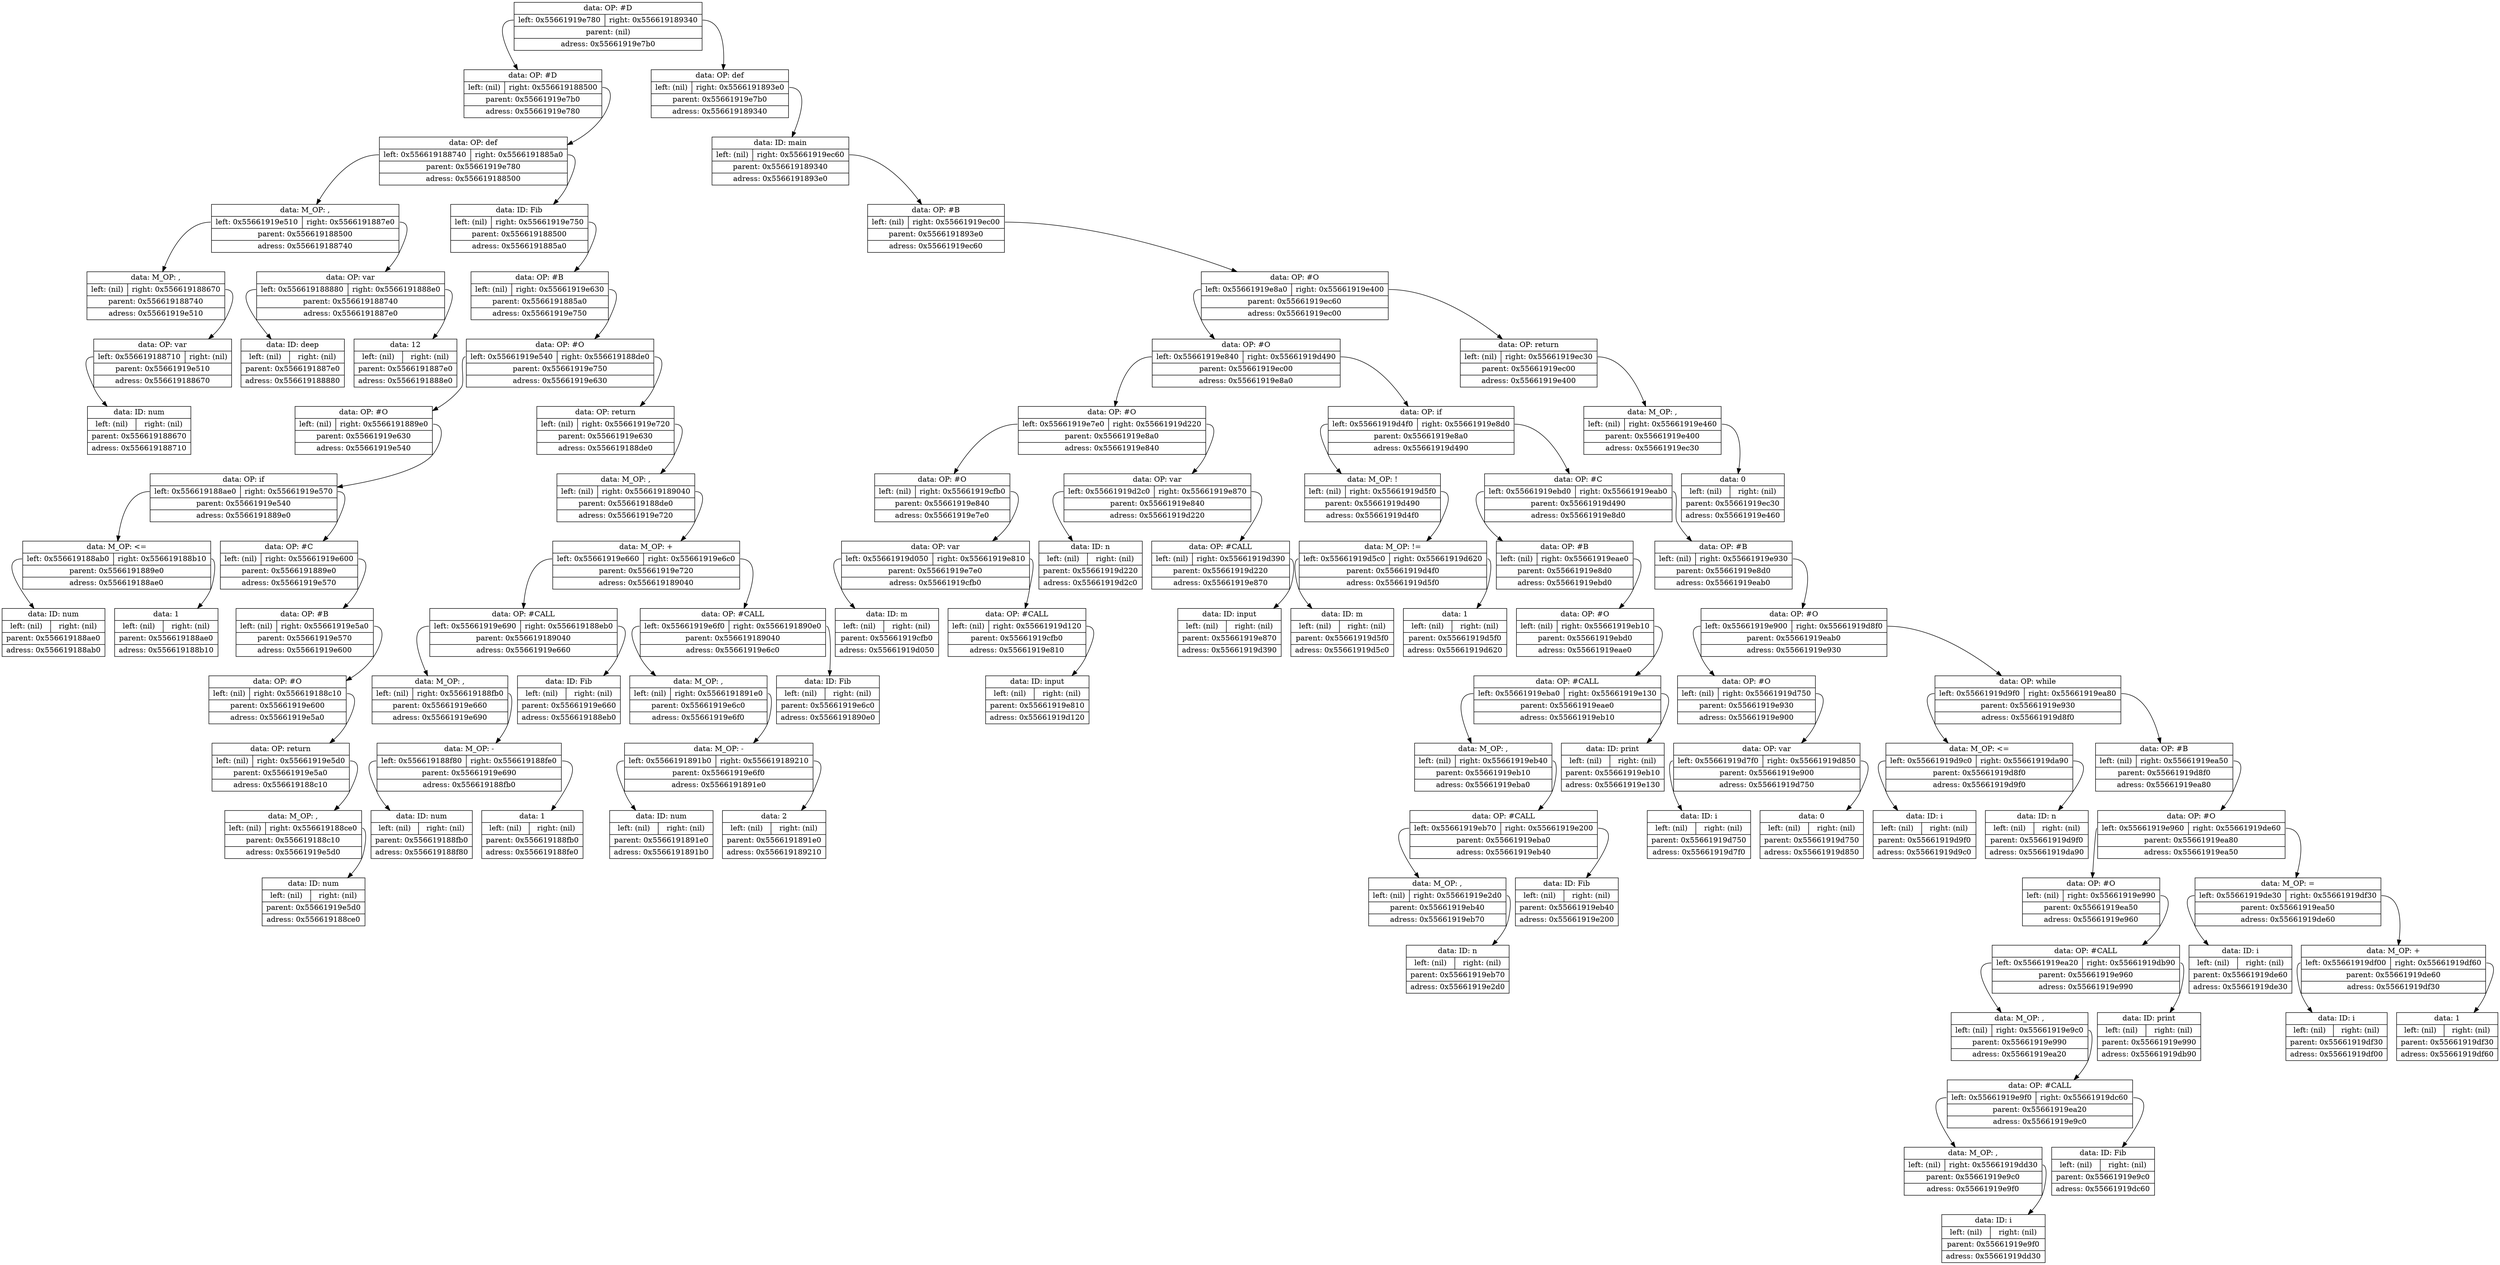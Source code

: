 digraph dump
{
	node0x55661919e7b0 [shape = "record", label = "{<f1>data: OP: #D|{<f2>left: 0x55661919e780|<f3>right: 0x556619189340}|<f4>parent: (nil)|<f5>adress: 0x55661919e7b0}"];
	node0x55661919e780 [shape = "record", label = "{<f1>data: OP: #D|{<f2>left: (nil)|<f3>right: 0x556619188500}|<f4>parent: 0x55661919e7b0|<f5>adress: 0x55661919e780}"];
	node0x556619188500 [shape = "record", label = "{<f1>data: OP: def|{<f2>left: 0x556619188740|<f3>right: 0x5566191885a0}|<f4>parent: 0x55661919e780|<f5>adress: 0x556619188500}"];
	node0x556619188740 [shape = "record", label = "{<f1>data: M_OP: ,|{<f2>left: 0x55661919e510|<f3>right: 0x5566191887e0}|<f4>parent: 0x556619188500|<f5>adress: 0x556619188740}"];
	node0x55661919e510 [shape = "record", label = "{<f1>data: M_OP: ,|{<f2>left: (nil)|<f3>right: 0x556619188670}|<f4>parent: 0x556619188740|<f5>adress: 0x55661919e510}"];
	node0x556619188670 [shape = "record", label = "{<f1>data: OP: var|{<f2>left: 0x556619188710|<f3>right: (nil)}|<f4>parent: 0x55661919e510|<f5>adress: 0x556619188670}"];
	node0x556619188710 [shape = "record", label = "{<f1>data: ID: num|{<f2>left: (nil)|<f3>right: (nil)}|<f4>parent: 0x556619188670|<f5>adress: 0x556619188710}"];
	node0x556619188670:f2 -> node0x556619188710
	node0x55661919e510:f3 -> node0x556619188670
	node0x556619188740:f2 -> node0x55661919e510
	node0x5566191887e0 [shape = "record", label = "{<f1>data: OP: var|{<f2>left: 0x556619188880|<f3>right: 0x5566191888e0}|<f4>parent: 0x556619188740|<f5>adress: 0x5566191887e0}"];
	node0x556619188880 [shape = "record", label = "{<f1>data: ID: deep|{<f2>left: (nil)|<f3>right: (nil)}|<f4>parent: 0x5566191887e0|<f5>adress: 0x556619188880}"];
	node0x5566191887e0:f2 -> node0x556619188880
	node0x5566191888e0 [shape = "record", label = "{<f1>data: 12|{<f2>left: (nil)|<f3>right: (nil)}|<f4>parent: 0x5566191887e0|<f5>adress: 0x5566191888e0}"];
	node0x5566191887e0:f3 -> node0x5566191888e0
	node0x556619188740:f3 -> node0x5566191887e0
	node0x556619188500:f2 -> node0x556619188740
	node0x5566191885a0 [shape = "record", label = "{<f1>data: ID: Fib|{<f2>left: (nil)|<f3>right: 0x55661919e750}|<f4>parent: 0x556619188500|<f5>adress: 0x5566191885a0}"];
	node0x55661919e750 [shape = "record", label = "{<f1>data: OP: #B|{<f2>left: (nil)|<f3>right: 0x55661919e630}|<f4>parent: 0x5566191885a0|<f5>adress: 0x55661919e750}"];
	node0x55661919e630 [shape = "record", label = "{<f1>data: OP: #O|{<f2>left: 0x55661919e540|<f3>right: 0x556619188de0}|<f4>parent: 0x55661919e750|<f5>adress: 0x55661919e630}"];
	node0x55661919e540 [shape = "record", label = "{<f1>data: OP: #O|{<f2>left: (nil)|<f3>right: 0x5566191889e0}|<f4>parent: 0x55661919e630|<f5>adress: 0x55661919e540}"];
	node0x5566191889e0 [shape = "record", label = "{<f1>data: OP: if|{<f2>left: 0x556619188ae0|<f3>right: 0x55661919e570}|<f4>parent: 0x55661919e540|<f5>adress: 0x5566191889e0}"];
	node0x556619188ae0 [shape = "record", label = "{<f1>data: M_OP: \<=|{<f2>left: 0x556619188ab0|<f3>right: 0x556619188b10}|<f4>parent: 0x5566191889e0|<f5>adress: 0x556619188ae0}"];
	node0x556619188ab0 [shape = "record", label = "{<f1>data: ID: num|{<f2>left: (nil)|<f3>right: (nil)}|<f4>parent: 0x556619188ae0|<f5>adress: 0x556619188ab0}"];
	node0x556619188ae0:f2 -> node0x556619188ab0
	node0x556619188b10 [shape = "record", label = "{<f1>data: 1|{<f2>left: (nil)|<f3>right: (nil)}|<f4>parent: 0x556619188ae0|<f5>adress: 0x556619188b10}"];
	node0x556619188ae0:f3 -> node0x556619188b10
	node0x5566191889e0:f2 -> node0x556619188ae0
	node0x55661919e570 [shape = "record", label = "{<f1>data: OP: #C|{<f2>left: (nil)|<f3>right: 0x55661919e600}|<f4>parent: 0x5566191889e0|<f5>adress: 0x55661919e570}"];
	node0x55661919e600 [shape = "record", label = "{<f1>data: OP: #B|{<f2>left: (nil)|<f3>right: 0x55661919e5a0}|<f4>parent: 0x55661919e570|<f5>adress: 0x55661919e600}"];
	node0x55661919e5a0 [shape = "record", label = "{<f1>data: OP: #O|{<f2>left: (nil)|<f3>right: 0x556619188c10}|<f4>parent: 0x55661919e600|<f5>adress: 0x55661919e5a0}"];
	node0x556619188c10 [shape = "record", label = "{<f1>data: OP: return|{<f2>left: (nil)|<f3>right: 0x55661919e5d0}|<f4>parent: 0x55661919e5a0|<f5>adress: 0x556619188c10}"];
	node0x55661919e5d0 [shape = "record", label = "{<f1>data: M_OP: ,|{<f2>left: (nil)|<f3>right: 0x556619188ce0}|<f4>parent: 0x556619188c10|<f5>adress: 0x55661919e5d0}"];
	node0x556619188ce0 [shape = "record", label = "{<f1>data: ID: num|{<f2>left: (nil)|<f3>right: (nil)}|<f4>parent: 0x55661919e5d0|<f5>adress: 0x556619188ce0}"];
	node0x55661919e5d0:f3 -> node0x556619188ce0
	node0x556619188c10:f3 -> node0x55661919e5d0
	node0x55661919e5a0:f3 -> node0x556619188c10
	node0x55661919e600:f3 -> node0x55661919e5a0
	node0x55661919e570:f3 -> node0x55661919e600
	node0x5566191889e0:f3 -> node0x55661919e570
	node0x55661919e540:f3 -> node0x5566191889e0
	node0x55661919e630:f2 -> node0x55661919e540
	node0x556619188de0 [shape = "record", label = "{<f1>data: OP: return|{<f2>left: (nil)|<f3>right: 0x55661919e720}|<f4>parent: 0x55661919e630|<f5>adress: 0x556619188de0}"];
	node0x55661919e720 [shape = "record", label = "{<f1>data: M_OP: ,|{<f2>left: (nil)|<f3>right: 0x556619189040}|<f4>parent: 0x556619188de0|<f5>adress: 0x55661919e720}"];
	node0x556619189040 [shape = "record", label = "{<f1>data: M_OP: +|{<f2>left: 0x55661919e660|<f3>right: 0x55661919e6c0}|<f4>parent: 0x55661919e720|<f5>adress: 0x556619189040}"];
	node0x55661919e660 [shape = "record", label = "{<f1>data: OP: #CALL|{<f2>left: 0x55661919e690|<f3>right: 0x556619188eb0}|<f4>parent: 0x556619189040|<f5>adress: 0x55661919e660}"];
	node0x55661919e690 [shape = "record", label = "{<f1>data: M_OP: ,|{<f2>left: (nil)|<f3>right: 0x556619188fb0}|<f4>parent: 0x55661919e660|<f5>adress: 0x55661919e690}"];
	node0x556619188fb0 [shape = "record", label = "{<f1>data: M_OP: -|{<f2>left: 0x556619188f80|<f3>right: 0x556619188fe0}|<f4>parent: 0x55661919e690|<f5>adress: 0x556619188fb0}"];
	node0x556619188f80 [shape = "record", label = "{<f1>data: ID: num|{<f2>left: (nil)|<f3>right: (nil)}|<f4>parent: 0x556619188fb0|<f5>adress: 0x556619188f80}"];
	node0x556619188fb0:f2 -> node0x556619188f80
	node0x556619188fe0 [shape = "record", label = "{<f1>data: 1|{<f2>left: (nil)|<f3>right: (nil)}|<f4>parent: 0x556619188fb0|<f5>adress: 0x556619188fe0}"];
	node0x556619188fb0:f3 -> node0x556619188fe0
	node0x55661919e690:f3 -> node0x556619188fb0
	node0x55661919e660:f2 -> node0x55661919e690
	node0x556619188eb0 [shape = "record", label = "{<f1>data: ID: Fib|{<f2>left: (nil)|<f3>right: (nil)}|<f4>parent: 0x55661919e660|<f5>adress: 0x556619188eb0}"];
	node0x55661919e660:f3 -> node0x556619188eb0
	node0x556619189040:f2 -> node0x55661919e660
	node0x55661919e6c0 [shape = "record", label = "{<f1>data: OP: #CALL|{<f2>left: 0x55661919e6f0|<f3>right: 0x5566191890e0}|<f4>parent: 0x556619189040|<f5>adress: 0x55661919e6c0}"];
	node0x55661919e6f0 [shape = "record", label = "{<f1>data: M_OP: ,|{<f2>left: (nil)|<f3>right: 0x5566191891e0}|<f4>parent: 0x55661919e6c0|<f5>adress: 0x55661919e6f0}"];
	node0x5566191891e0 [shape = "record", label = "{<f1>data: M_OP: -|{<f2>left: 0x5566191891b0|<f3>right: 0x556619189210}|<f4>parent: 0x55661919e6f0|<f5>adress: 0x5566191891e0}"];
	node0x5566191891b0 [shape = "record", label = "{<f1>data: ID: num|{<f2>left: (nil)|<f3>right: (nil)}|<f4>parent: 0x5566191891e0|<f5>adress: 0x5566191891b0}"];
	node0x5566191891e0:f2 -> node0x5566191891b0
	node0x556619189210 [shape = "record", label = "{<f1>data: 2|{<f2>left: (nil)|<f3>right: (nil)}|<f4>parent: 0x5566191891e0|<f5>adress: 0x556619189210}"];
	node0x5566191891e0:f3 -> node0x556619189210
	node0x55661919e6f0:f3 -> node0x5566191891e0
	node0x55661919e6c0:f2 -> node0x55661919e6f0
	node0x5566191890e0 [shape = "record", label = "{<f1>data: ID: Fib|{<f2>left: (nil)|<f3>right: (nil)}|<f4>parent: 0x55661919e6c0|<f5>adress: 0x5566191890e0}"];
	node0x55661919e6c0:f3 -> node0x5566191890e0
	node0x556619189040:f3 -> node0x55661919e6c0
	node0x55661919e720:f3 -> node0x556619189040
	node0x556619188de0:f3 -> node0x55661919e720
	node0x55661919e630:f3 -> node0x556619188de0
	node0x55661919e750:f3 -> node0x55661919e630
	node0x5566191885a0:f3 -> node0x55661919e750
	node0x556619188500:f3 -> node0x5566191885a0
	node0x55661919e780:f3 -> node0x556619188500
	node0x55661919e7b0:f2 -> node0x55661919e780
	node0x556619189340 [shape = "record", label = "{<f1>data: OP: def|{<f2>left: (nil)|<f3>right: 0x5566191893e0}|<f4>parent: 0x55661919e7b0|<f5>adress: 0x556619189340}"];
	node0x5566191893e0 [shape = "record", label = "{<f1>data: ID: main|{<f2>left: (nil)|<f3>right: 0x55661919ec60}|<f4>parent: 0x556619189340|<f5>adress: 0x5566191893e0}"];
	node0x55661919ec60 [shape = "record", label = "{<f1>data: OP: #B|{<f2>left: (nil)|<f3>right: 0x55661919ec00}|<f4>parent: 0x5566191893e0|<f5>adress: 0x55661919ec60}"];
	node0x55661919ec00 [shape = "record", label = "{<f1>data: OP: #O|{<f2>left: 0x55661919e8a0|<f3>right: 0x55661919e400}|<f4>parent: 0x55661919ec60|<f5>adress: 0x55661919ec00}"];
	node0x55661919e8a0 [shape = "record", label = "{<f1>data: OP: #O|{<f2>left: 0x55661919e840|<f3>right: 0x55661919d490}|<f4>parent: 0x55661919ec00|<f5>adress: 0x55661919e8a0}"];
	node0x55661919e840 [shape = "record", label = "{<f1>data: OP: #O|{<f2>left: 0x55661919e7e0|<f3>right: 0x55661919d220}|<f4>parent: 0x55661919e8a0|<f5>adress: 0x55661919e840}"];
	node0x55661919e7e0 [shape = "record", label = "{<f1>data: OP: #O|{<f2>left: (nil)|<f3>right: 0x55661919cfb0}|<f4>parent: 0x55661919e840|<f5>adress: 0x55661919e7e0}"];
	node0x55661919cfb0 [shape = "record", label = "{<f1>data: OP: var|{<f2>left: 0x55661919d050|<f3>right: 0x55661919e810}|<f4>parent: 0x55661919e7e0|<f5>adress: 0x55661919cfb0}"];
	node0x55661919d050 [shape = "record", label = "{<f1>data: ID: m|{<f2>left: (nil)|<f3>right: (nil)}|<f4>parent: 0x55661919cfb0|<f5>adress: 0x55661919d050}"];
	node0x55661919cfb0:f2 -> node0x55661919d050
	node0x55661919e810 [shape = "record", label = "{<f1>data: OP: #CALL|{<f2>left: (nil)|<f3>right: 0x55661919d120}|<f4>parent: 0x55661919cfb0|<f5>adress: 0x55661919e810}"];
	node0x55661919d120 [shape = "record", label = "{<f1>data: ID: input|{<f2>left: (nil)|<f3>right: (nil)}|<f4>parent: 0x55661919e810|<f5>adress: 0x55661919d120}"];
	node0x55661919e810:f3 -> node0x55661919d120
	node0x55661919cfb0:f3 -> node0x55661919e810
	node0x55661919e7e0:f3 -> node0x55661919cfb0
	node0x55661919e840:f2 -> node0x55661919e7e0
	node0x55661919d220 [shape = "record", label = "{<f1>data: OP: var|{<f2>left: 0x55661919d2c0|<f3>right: 0x55661919e870}|<f4>parent: 0x55661919e840|<f5>adress: 0x55661919d220}"];
	node0x55661919d2c0 [shape = "record", label = "{<f1>data: ID: n|{<f2>left: (nil)|<f3>right: (nil)}|<f4>parent: 0x55661919d220|<f5>adress: 0x55661919d2c0}"];
	node0x55661919d220:f2 -> node0x55661919d2c0
	node0x55661919e870 [shape = "record", label = "{<f1>data: OP: #CALL|{<f2>left: (nil)|<f3>right: 0x55661919d390}|<f4>parent: 0x55661919d220|<f5>adress: 0x55661919e870}"];
	node0x55661919d390 [shape = "record", label = "{<f1>data: ID: input|{<f2>left: (nil)|<f3>right: (nil)}|<f4>parent: 0x55661919e870|<f5>adress: 0x55661919d390}"];
	node0x55661919e870:f3 -> node0x55661919d390
	node0x55661919d220:f3 -> node0x55661919e870
	node0x55661919e840:f3 -> node0x55661919d220
	node0x55661919e8a0:f2 -> node0x55661919e840
	node0x55661919d490 [shape = "record", label = "{<f1>data: OP: if|{<f2>left: 0x55661919d4f0|<f3>right: 0x55661919e8d0}|<f4>parent: 0x55661919e8a0|<f5>adress: 0x55661919d490}"];
	node0x55661919d4f0 [shape = "record", label = "{<f1>data: M_OP: !|{<f2>left: (nil)|<f3>right: 0x55661919d5f0}|<f4>parent: 0x55661919d490|<f5>adress: 0x55661919d4f0}"];
	node0x55661919d5f0 [shape = "record", label = "{<f1>data: M_OP: !=|{<f2>left: 0x55661919d5c0|<f3>right: 0x55661919d620}|<f4>parent: 0x55661919d4f0|<f5>adress: 0x55661919d5f0}"];
	node0x55661919d5c0 [shape = "record", label = "{<f1>data: ID: m|{<f2>left: (nil)|<f3>right: (nil)}|<f4>parent: 0x55661919d5f0|<f5>adress: 0x55661919d5c0}"];
	node0x55661919d5f0:f2 -> node0x55661919d5c0
	node0x55661919d620 [shape = "record", label = "{<f1>data: 1|{<f2>left: (nil)|<f3>right: (nil)}|<f4>parent: 0x55661919d5f0|<f5>adress: 0x55661919d620}"];
	node0x55661919d5f0:f3 -> node0x55661919d620
	node0x55661919d4f0:f3 -> node0x55661919d5f0
	node0x55661919d490:f2 -> node0x55661919d4f0
	node0x55661919e8d0 [shape = "record", label = "{<f1>data: OP: #C|{<f2>left: 0x55661919ebd0|<f3>right: 0x55661919eab0}|<f4>parent: 0x55661919d490|<f5>adress: 0x55661919e8d0}"];
	node0x55661919ebd0 [shape = "record", label = "{<f1>data: OP: #B|{<f2>left: (nil)|<f3>right: 0x55661919eae0}|<f4>parent: 0x55661919e8d0|<f5>adress: 0x55661919ebd0}"];
	node0x55661919eae0 [shape = "record", label = "{<f1>data: OP: #O|{<f2>left: (nil)|<f3>right: 0x55661919eb10}|<f4>parent: 0x55661919ebd0|<f5>adress: 0x55661919eae0}"];
	node0x55661919eb10 [shape = "record", label = "{<f1>data: OP: #CALL|{<f2>left: 0x55661919eba0|<f3>right: 0x55661919e130}|<f4>parent: 0x55661919eae0|<f5>adress: 0x55661919eb10}"];
	node0x55661919eba0 [shape = "record", label = "{<f1>data: M_OP: ,|{<f2>left: (nil)|<f3>right: 0x55661919eb40}|<f4>parent: 0x55661919eb10|<f5>adress: 0x55661919eba0}"];
	node0x55661919eb40 [shape = "record", label = "{<f1>data: OP: #CALL|{<f2>left: 0x55661919eb70|<f3>right: 0x55661919e200}|<f4>parent: 0x55661919eba0|<f5>adress: 0x55661919eb40}"];
	node0x55661919eb70 [shape = "record", label = "{<f1>data: M_OP: ,|{<f2>left: (nil)|<f3>right: 0x55661919e2d0}|<f4>parent: 0x55661919eb40|<f5>adress: 0x55661919eb70}"];
	node0x55661919e2d0 [shape = "record", label = "{<f1>data: ID: n|{<f2>left: (nil)|<f3>right: (nil)}|<f4>parent: 0x55661919eb70|<f5>adress: 0x55661919e2d0}"];
	node0x55661919eb70:f3 -> node0x55661919e2d0
	node0x55661919eb40:f2 -> node0x55661919eb70
	node0x55661919e200 [shape = "record", label = "{<f1>data: ID: Fib|{<f2>left: (nil)|<f3>right: (nil)}|<f4>parent: 0x55661919eb40|<f5>adress: 0x55661919e200}"];
	node0x55661919eb40:f3 -> node0x55661919e200
	node0x55661919eba0:f3 -> node0x55661919eb40
	node0x55661919eb10:f2 -> node0x55661919eba0
	node0x55661919e130 [shape = "record", label = "{<f1>data: ID: print|{<f2>left: (nil)|<f3>right: (nil)}|<f4>parent: 0x55661919eb10|<f5>adress: 0x55661919e130}"];
	node0x55661919eb10:f3 -> node0x55661919e130
	node0x55661919eae0:f3 -> node0x55661919eb10
	node0x55661919ebd0:f3 -> node0x55661919eae0
	node0x55661919e8d0:f2 -> node0x55661919ebd0
	node0x55661919eab0 [shape = "record", label = "{<f1>data: OP: #B|{<f2>left: (nil)|<f3>right: 0x55661919e930}|<f4>parent: 0x55661919e8d0|<f5>adress: 0x55661919eab0}"];
	node0x55661919e930 [shape = "record", label = "{<f1>data: OP: #O|{<f2>left: 0x55661919e900|<f3>right: 0x55661919d8f0}|<f4>parent: 0x55661919eab0|<f5>adress: 0x55661919e930}"];
	node0x55661919e900 [shape = "record", label = "{<f1>data: OP: #O|{<f2>left: (nil)|<f3>right: 0x55661919d750}|<f4>parent: 0x55661919e930|<f5>adress: 0x55661919e900}"];
	node0x55661919d750 [shape = "record", label = "{<f1>data: OP: var|{<f2>left: 0x55661919d7f0|<f3>right: 0x55661919d850}|<f4>parent: 0x55661919e900|<f5>adress: 0x55661919d750}"];
	node0x55661919d7f0 [shape = "record", label = "{<f1>data: ID: i|{<f2>left: (nil)|<f3>right: (nil)}|<f4>parent: 0x55661919d750|<f5>adress: 0x55661919d7f0}"];
	node0x55661919d750:f2 -> node0x55661919d7f0
	node0x55661919d850 [shape = "record", label = "{<f1>data: 0|{<f2>left: (nil)|<f3>right: (nil)}|<f4>parent: 0x55661919d750|<f5>adress: 0x55661919d850}"];
	node0x55661919d750:f3 -> node0x55661919d850
	node0x55661919e900:f3 -> node0x55661919d750
	node0x55661919e930:f2 -> node0x55661919e900
	node0x55661919d8f0 [shape = "record", label = "{<f1>data: OP: while|{<f2>left: 0x55661919d9f0|<f3>right: 0x55661919ea80}|<f4>parent: 0x55661919e930|<f5>adress: 0x55661919d8f0}"];
	node0x55661919d9f0 [shape = "record", label = "{<f1>data: M_OP: \<=|{<f2>left: 0x55661919d9c0|<f3>right: 0x55661919da90}|<f4>parent: 0x55661919d8f0|<f5>adress: 0x55661919d9f0}"];
	node0x55661919d9c0 [shape = "record", label = "{<f1>data: ID: i|{<f2>left: (nil)|<f3>right: (nil)}|<f4>parent: 0x55661919d9f0|<f5>adress: 0x55661919d9c0}"];
	node0x55661919d9f0:f2 -> node0x55661919d9c0
	node0x55661919da90 [shape = "record", label = "{<f1>data: ID: n|{<f2>left: (nil)|<f3>right: (nil)}|<f4>parent: 0x55661919d9f0|<f5>adress: 0x55661919da90}"];
	node0x55661919d9f0:f3 -> node0x55661919da90
	node0x55661919d8f0:f2 -> node0x55661919d9f0
	node0x55661919ea80 [shape = "record", label = "{<f1>data: OP: #B|{<f2>left: (nil)|<f3>right: 0x55661919ea50}|<f4>parent: 0x55661919d8f0|<f5>adress: 0x55661919ea80}"];
	node0x55661919ea50 [shape = "record", label = "{<f1>data: OP: #O|{<f2>left: 0x55661919e960|<f3>right: 0x55661919de60}|<f4>parent: 0x55661919ea80|<f5>adress: 0x55661919ea50}"];
	node0x55661919e960 [shape = "record", label = "{<f1>data: OP: #O|{<f2>left: (nil)|<f3>right: 0x55661919e990}|<f4>parent: 0x55661919ea50|<f5>adress: 0x55661919e960}"];
	node0x55661919e990 [shape = "record", label = "{<f1>data: OP: #CALL|{<f2>left: 0x55661919ea20|<f3>right: 0x55661919db90}|<f4>parent: 0x55661919e960|<f5>adress: 0x55661919e990}"];
	node0x55661919ea20 [shape = "record", label = "{<f1>data: M_OP: ,|{<f2>left: (nil)|<f3>right: 0x55661919e9c0}|<f4>parent: 0x55661919e990|<f5>adress: 0x55661919ea20}"];
	node0x55661919e9c0 [shape = "record", label = "{<f1>data: OP: #CALL|{<f2>left: 0x55661919e9f0|<f3>right: 0x55661919dc60}|<f4>parent: 0x55661919ea20|<f5>adress: 0x55661919e9c0}"];
	node0x55661919e9f0 [shape = "record", label = "{<f1>data: M_OP: ,|{<f2>left: (nil)|<f3>right: 0x55661919dd30}|<f4>parent: 0x55661919e9c0|<f5>adress: 0x55661919e9f0}"];
	node0x55661919dd30 [shape = "record", label = "{<f1>data: ID: i|{<f2>left: (nil)|<f3>right: (nil)}|<f4>parent: 0x55661919e9f0|<f5>adress: 0x55661919dd30}"];
	node0x55661919e9f0:f3 -> node0x55661919dd30
	node0x55661919e9c0:f2 -> node0x55661919e9f0
	node0x55661919dc60 [shape = "record", label = "{<f1>data: ID: Fib|{<f2>left: (nil)|<f3>right: (nil)}|<f4>parent: 0x55661919e9c0|<f5>adress: 0x55661919dc60}"];
	node0x55661919e9c0:f3 -> node0x55661919dc60
	node0x55661919ea20:f3 -> node0x55661919e9c0
	node0x55661919e990:f2 -> node0x55661919ea20
	node0x55661919db90 [shape = "record", label = "{<f1>data: ID: print|{<f2>left: (nil)|<f3>right: (nil)}|<f4>parent: 0x55661919e990|<f5>adress: 0x55661919db90}"];
	node0x55661919e990:f3 -> node0x55661919db90
	node0x55661919e960:f3 -> node0x55661919e990
	node0x55661919ea50:f2 -> node0x55661919e960
	node0x55661919de60 [shape = "record", label = "{<f1>data: M_OP: =|{<f2>left: 0x55661919de30|<f3>right: 0x55661919df30}|<f4>parent: 0x55661919ea50|<f5>adress: 0x55661919de60}"];
	node0x55661919de30 [shape = "record", label = "{<f1>data: ID: i|{<f2>left: (nil)|<f3>right: (nil)}|<f4>parent: 0x55661919de60|<f5>adress: 0x55661919de30}"];
	node0x55661919de60:f2 -> node0x55661919de30
	node0x55661919df30 [shape = "record", label = "{<f1>data: M_OP: +|{<f2>left: 0x55661919df00|<f3>right: 0x55661919df60}|<f4>parent: 0x55661919de60|<f5>adress: 0x55661919df30}"];
	node0x55661919df00 [shape = "record", label = "{<f1>data: ID: i|{<f2>left: (nil)|<f3>right: (nil)}|<f4>parent: 0x55661919df30|<f5>adress: 0x55661919df00}"];
	node0x55661919df30:f2 -> node0x55661919df00
	node0x55661919df60 [shape = "record", label = "{<f1>data: 1|{<f2>left: (nil)|<f3>right: (nil)}|<f4>parent: 0x55661919df30|<f5>adress: 0x55661919df60}"];
	node0x55661919df30:f3 -> node0x55661919df60
	node0x55661919de60:f3 -> node0x55661919df30
	node0x55661919ea50:f3 -> node0x55661919de60
	node0x55661919ea80:f3 -> node0x55661919ea50
	node0x55661919d8f0:f3 -> node0x55661919ea80
	node0x55661919e930:f3 -> node0x55661919d8f0
	node0x55661919eab0:f3 -> node0x55661919e930
	node0x55661919e8d0:f3 -> node0x55661919eab0
	node0x55661919d490:f3 -> node0x55661919e8d0
	node0x55661919e8a0:f3 -> node0x55661919d490
	node0x55661919ec00:f2 -> node0x55661919e8a0
	node0x55661919e400 [shape = "record", label = "{<f1>data: OP: return|{<f2>left: (nil)|<f3>right: 0x55661919ec30}|<f4>parent: 0x55661919ec00|<f5>adress: 0x55661919e400}"];
	node0x55661919ec30 [shape = "record", label = "{<f1>data: M_OP: ,|{<f2>left: (nil)|<f3>right: 0x55661919e460}|<f4>parent: 0x55661919e400|<f5>adress: 0x55661919ec30}"];
	node0x55661919e460 [shape = "record", label = "{<f1>data: 0|{<f2>left: (nil)|<f3>right: (nil)}|<f4>parent: 0x55661919ec30|<f5>adress: 0x55661919e460}"];
	node0x55661919ec30:f3 -> node0x55661919e460
	node0x55661919e400:f3 -> node0x55661919ec30
	node0x55661919ec00:f3 -> node0x55661919e400
	node0x55661919ec60:f3 -> node0x55661919ec00
	node0x5566191893e0:f3 -> node0x55661919ec60
	node0x556619189340:f3 -> node0x5566191893e0
	node0x55661919e7b0:f3 -> node0x556619189340

}
